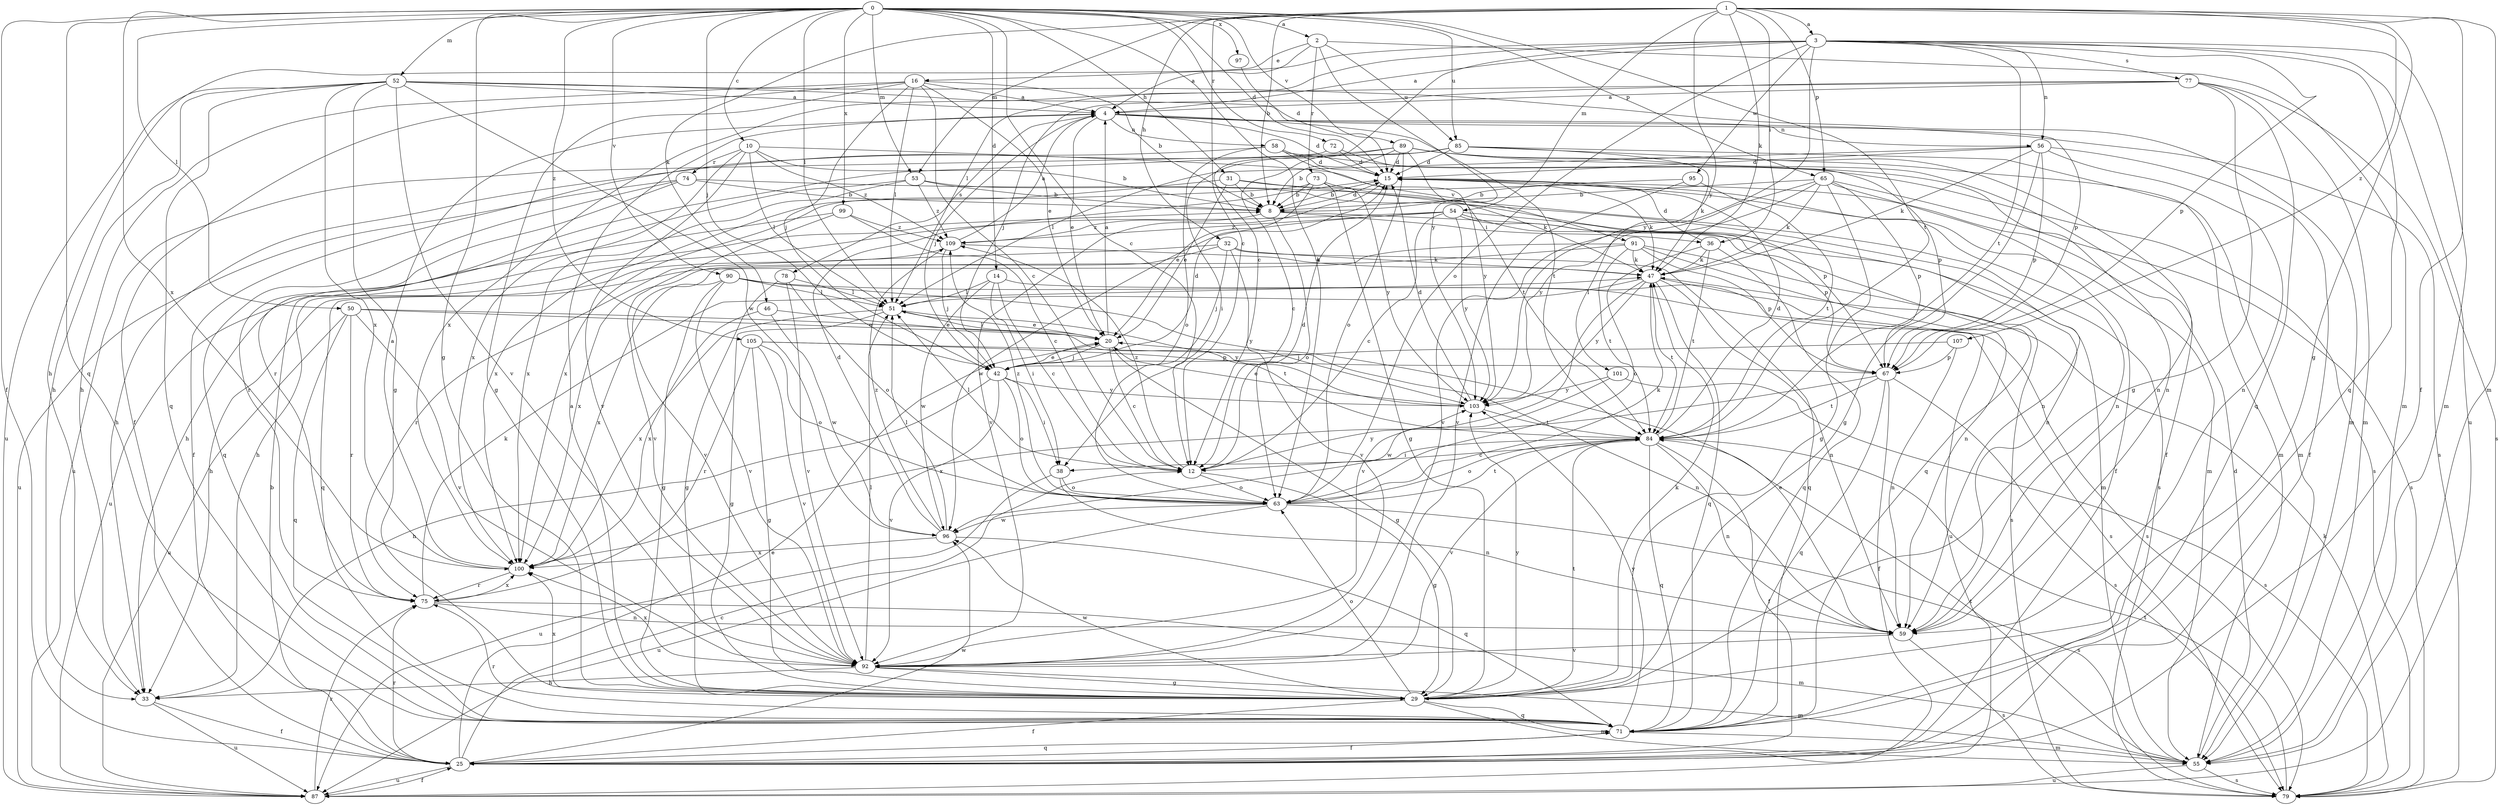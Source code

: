 strict digraph  {
0;
1;
2;
3;
4;
8;
10;
12;
14;
15;
16;
20;
25;
29;
31;
32;
33;
36;
38;
42;
46;
47;
50;
51;
52;
53;
54;
55;
56;
58;
59;
63;
65;
67;
71;
72;
73;
74;
75;
77;
78;
79;
84;
85;
87;
89;
90;
91;
92;
95;
96;
97;
99;
100;
101;
103;
105;
107;
109;
0 -> 2  [label=a];
0 -> 10  [label=c];
0 -> 12  [label=c];
0 -> 14  [label=d];
0 -> 15  [label=d];
0 -> 25  [label=f];
0 -> 29  [label=g];
0 -> 31  [label=h];
0 -> 42  [label=j];
0 -> 50  [label=l];
0 -> 51  [label=l];
0 -> 52  [label=m];
0 -> 53  [label=m];
0 -> 63  [label=o];
0 -> 65  [label=p];
0 -> 71  [label=q];
0 -> 72  [label=r];
0 -> 84  [label=t];
0 -> 85  [label=u];
0 -> 89  [label=v];
0 -> 90  [label=v];
0 -> 97  [label=x];
0 -> 99  [label=x];
0 -> 100  [label=x];
0 -> 105  [label=z];
1 -> 3  [label=a];
1 -> 8  [label=b];
1 -> 12  [label=c];
1 -> 25  [label=f];
1 -> 29  [label=g];
1 -> 32  [label=h];
1 -> 36  [label=i];
1 -> 46  [label=k];
1 -> 47  [label=k];
1 -> 53  [label=m];
1 -> 54  [label=m];
1 -> 55  [label=m];
1 -> 65  [label=p];
1 -> 101  [label=y];
1 -> 107  [label=z];
2 -> 4  [label=a];
2 -> 16  [label=e];
2 -> 55  [label=m];
2 -> 73  [label=r];
2 -> 85  [label=u];
2 -> 103  [label=y];
3 -> 4  [label=a];
3 -> 12  [label=c];
3 -> 33  [label=h];
3 -> 51  [label=l];
3 -> 55  [label=m];
3 -> 56  [label=n];
3 -> 63  [label=o];
3 -> 67  [label=p];
3 -> 71  [label=q];
3 -> 77  [label=s];
3 -> 84  [label=t];
3 -> 87  [label=u];
3 -> 95  [label=w];
3 -> 103  [label=y];
4 -> 15  [label=d];
4 -> 20  [label=e];
4 -> 42  [label=j];
4 -> 56  [label=n];
4 -> 58  [label=n];
4 -> 78  [label=s];
4 -> 79  [label=s];
4 -> 84  [label=t];
8 -> 15  [label=d];
8 -> 36  [label=i];
8 -> 55  [label=m];
8 -> 63  [label=o];
8 -> 109  [label=z];
10 -> 8  [label=b];
10 -> 51  [label=l];
10 -> 74  [label=r];
10 -> 91  [label=v];
10 -> 92  [label=v];
10 -> 100  [label=x];
10 -> 109  [label=z];
12 -> 15  [label=d];
12 -> 29  [label=g];
12 -> 51  [label=l];
12 -> 63  [label=o];
12 -> 103  [label=y];
12 -> 109  [label=z];
14 -> 12  [label=c];
14 -> 38  [label=i];
14 -> 51  [label=l];
14 -> 79  [label=s];
14 -> 96  [label=w];
15 -> 8  [label=b];
15 -> 47  [label=k];
15 -> 59  [label=n];
15 -> 92  [label=v];
16 -> 4  [label=a];
16 -> 8  [label=b];
16 -> 12  [label=c];
16 -> 20  [label=e];
16 -> 25  [label=f];
16 -> 29  [label=g];
16 -> 33  [label=h];
16 -> 42  [label=j];
16 -> 51  [label=l];
20 -> 4  [label=a];
20 -> 12  [label=c];
20 -> 29  [label=g];
20 -> 42  [label=j];
20 -> 51  [label=l];
25 -> 8  [label=b];
25 -> 12  [label=c];
25 -> 20  [label=e];
25 -> 71  [label=q];
25 -> 75  [label=r];
25 -> 87  [label=u];
25 -> 96  [label=w];
29 -> 4  [label=a];
29 -> 25  [label=f];
29 -> 47  [label=k];
29 -> 55  [label=m];
29 -> 63  [label=o];
29 -> 71  [label=q];
29 -> 84  [label=t];
29 -> 96  [label=w];
29 -> 100  [label=x];
29 -> 103  [label=y];
31 -> 8  [label=b];
31 -> 20  [label=e];
31 -> 55  [label=m];
31 -> 67  [label=p];
31 -> 100  [label=x];
32 -> 42  [label=j];
32 -> 47  [label=k];
32 -> 71  [label=q];
32 -> 75  [label=r];
32 -> 92  [label=v];
32 -> 100  [label=x];
33 -> 25  [label=f];
33 -> 87  [label=u];
36 -> 15  [label=d];
36 -> 47  [label=k];
36 -> 63  [label=o];
36 -> 71  [label=q];
36 -> 84  [label=t];
38 -> 59  [label=n];
38 -> 63  [label=o];
38 -> 87  [label=u];
42 -> 15  [label=d];
42 -> 20  [label=e];
42 -> 33  [label=h];
42 -> 38  [label=i];
42 -> 63  [label=o];
42 -> 92  [label=v];
42 -> 103  [label=y];
46 -> 20  [label=e];
46 -> 96  [label=w];
46 -> 100  [label=x];
47 -> 51  [label=l];
47 -> 59  [label=n];
47 -> 71  [label=q];
47 -> 84  [label=t];
47 -> 87  [label=u];
47 -> 92  [label=v];
47 -> 103  [label=y];
50 -> 20  [label=e];
50 -> 71  [label=q];
50 -> 75  [label=r];
50 -> 87  [label=u];
50 -> 92  [label=v];
50 -> 103  [label=y];
51 -> 20  [label=e];
51 -> 29  [label=g];
51 -> 84  [label=t];
51 -> 100  [label=x];
52 -> 4  [label=a];
52 -> 29  [label=g];
52 -> 33  [label=h];
52 -> 55  [label=m];
52 -> 67  [label=p];
52 -> 71  [label=q];
52 -> 87  [label=u];
52 -> 92  [label=v];
52 -> 96  [label=w];
52 -> 100  [label=x];
53 -> 8  [label=b];
53 -> 33  [label=h];
53 -> 59  [label=n];
53 -> 100  [label=x];
53 -> 109  [label=z];
54 -> 12  [label=c];
54 -> 33  [label=h];
54 -> 59  [label=n];
54 -> 67  [label=p];
54 -> 71  [label=q];
54 -> 96  [label=w];
54 -> 103  [label=y];
54 -> 109  [label=z];
55 -> 15  [label=d];
55 -> 79  [label=s];
55 -> 84  [label=t];
55 -> 87  [label=u];
56 -> 15  [label=d];
56 -> 25  [label=f];
56 -> 29  [label=g];
56 -> 47  [label=k];
56 -> 51  [label=l];
56 -> 59  [label=n];
56 -> 67  [label=p];
58 -> 15  [label=d];
58 -> 25  [label=f];
58 -> 63  [label=o];
58 -> 79  [label=s];
58 -> 84  [label=t];
59 -> 20  [label=e];
59 -> 79  [label=s];
59 -> 92  [label=v];
63 -> 47  [label=k];
63 -> 79  [label=s];
63 -> 84  [label=t];
63 -> 87  [label=u];
63 -> 96  [label=w];
63 -> 109  [label=z];
65 -> 8  [label=b];
65 -> 25  [label=f];
65 -> 29  [label=g];
65 -> 47  [label=k];
65 -> 67  [label=p];
65 -> 79  [label=s];
65 -> 92  [label=v];
65 -> 103  [label=y];
67 -> 25  [label=f];
67 -> 71  [label=q];
67 -> 79  [label=s];
67 -> 84  [label=t];
67 -> 100  [label=x];
71 -> 25  [label=f];
71 -> 55  [label=m];
71 -> 75  [label=r];
71 -> 103  [label=y];
72 -> 15  [label=d];
72 -> 67  [label=p];
72 -> 75  [label=r];
73 -> 8  [label=b];
73 -> 20  [label=e];
73 -> 29  [label=g];
73 -> 47  [label=k];
73 -> 100  [label=x];
73 -> 103  [label=y];
74 -> 8  [label=b];
74 -> 71  [label=q];
74 -> 75  [label=r];
74 -> 79  [label=s];
74 -> 87  [label=u];
75 -> 47  [label=k];
75 -> 55  [label=m];
75 -> 59  [label=n];
75 -> 100  [label=x];
77 -> 4  [label=a];
77 -> 29  [label=g];
77 -> 42  [label=j];
77 -> 55  [label=m];
77 -> 71  [label=q];
77 -> 79  [label=s];
77 -> 100  [label=x];
78 -> 29  [label=g];
78 -> 51  [label=l];
78 -> 63  [label=o];
78 -> 92  [label=v];
79 -> 47  [label=k];
79 -> 84  [label=t];
84 -> 12  [label=c];
84 -> 15  [label=d];
84 -> 25  [label=f];
84 -> 38  [label=i];
84 -> 59  [label=n];
84 -> 63  [label=o];
84 -> 71  [label=q];
84 -> 92  [label=v];
85 -> 15  [label=d];
85 -> 38  [label=i];
85 -> 47  [label=k];
85 -> 55  [label=m];
85 -> 59  [label=n];
85 -> 87  [label=u];
87 -> 25  [label=f];
87 -> 75  [label=r];
89 -> 8  [label=b];
89 -> 12  [label=c];
89 -> 15  [label=d];
89 -> 25  [label=f];
89 -> 33  [label=h];
89 -> 55  [label=m];
89 -> 59  [label=n];
89 -> 63  [label=o];
89 -> 103  [label=y];
90 -> 29  [label=g];
90 -> 51  [label=l];
90 -> 79  [label=s];
90 -> 92  [label=v];
90 -> 100  [label=x];
90 -> 103  [label=y];
91 -> 47  [label=k];
91 -> 59  [label=n];
91 -> 67  [label=p];
91 -> 71  [label=q];
91 -> 79  [label=s];
91 -> 84  [label=t];
91 -> 92  [label=v];
92 -> 29  [label=g];
92 -> 33  [label=h];
92 -> 51  [label=l];
92 -> 55  [label=m];
92 -> 100  [label=x];
95 -> 8  [label=b];
95 -> 84  [label=t];
95 -> 92  [label=v];
96 -> 15  [label=d];
96 -> 51  [label=l];
96 -> 71  [label=q];
96 -> 100  [label=x];
96 -> 109  [label=z];
97 -> 15  [label=d];
99 -> 12  [label=c];
99 -> 87  [label=u];
99 -> 92  [label=v];
99 -> 109  [label=z];
100 -> 4  [label=a];
100 -> 75  [label=r];
101 -> 79  [label=s];
101 -> 96  [label=w];
101 -> 103  [label=y];
103 -> 15  [label=d];
103 -> 20  [label=e];
103 -> 84  [label=t];
105 -> 29  [label=g];
105 -> 59  [label=n];
105 -> 63  [label=o];
105 -> 67  [label=p];
105 -> 75  [label=r];
105 -> 92  [label=v];
107 -> 42  [label=j];
107 -> 59  [label=n];
107 -> 67  [label=p];
109 -> 4  [label=a];
109 -> 33  [label=h];
109 -> 42  [label=j];
109 -> 47  [label=k];
}
